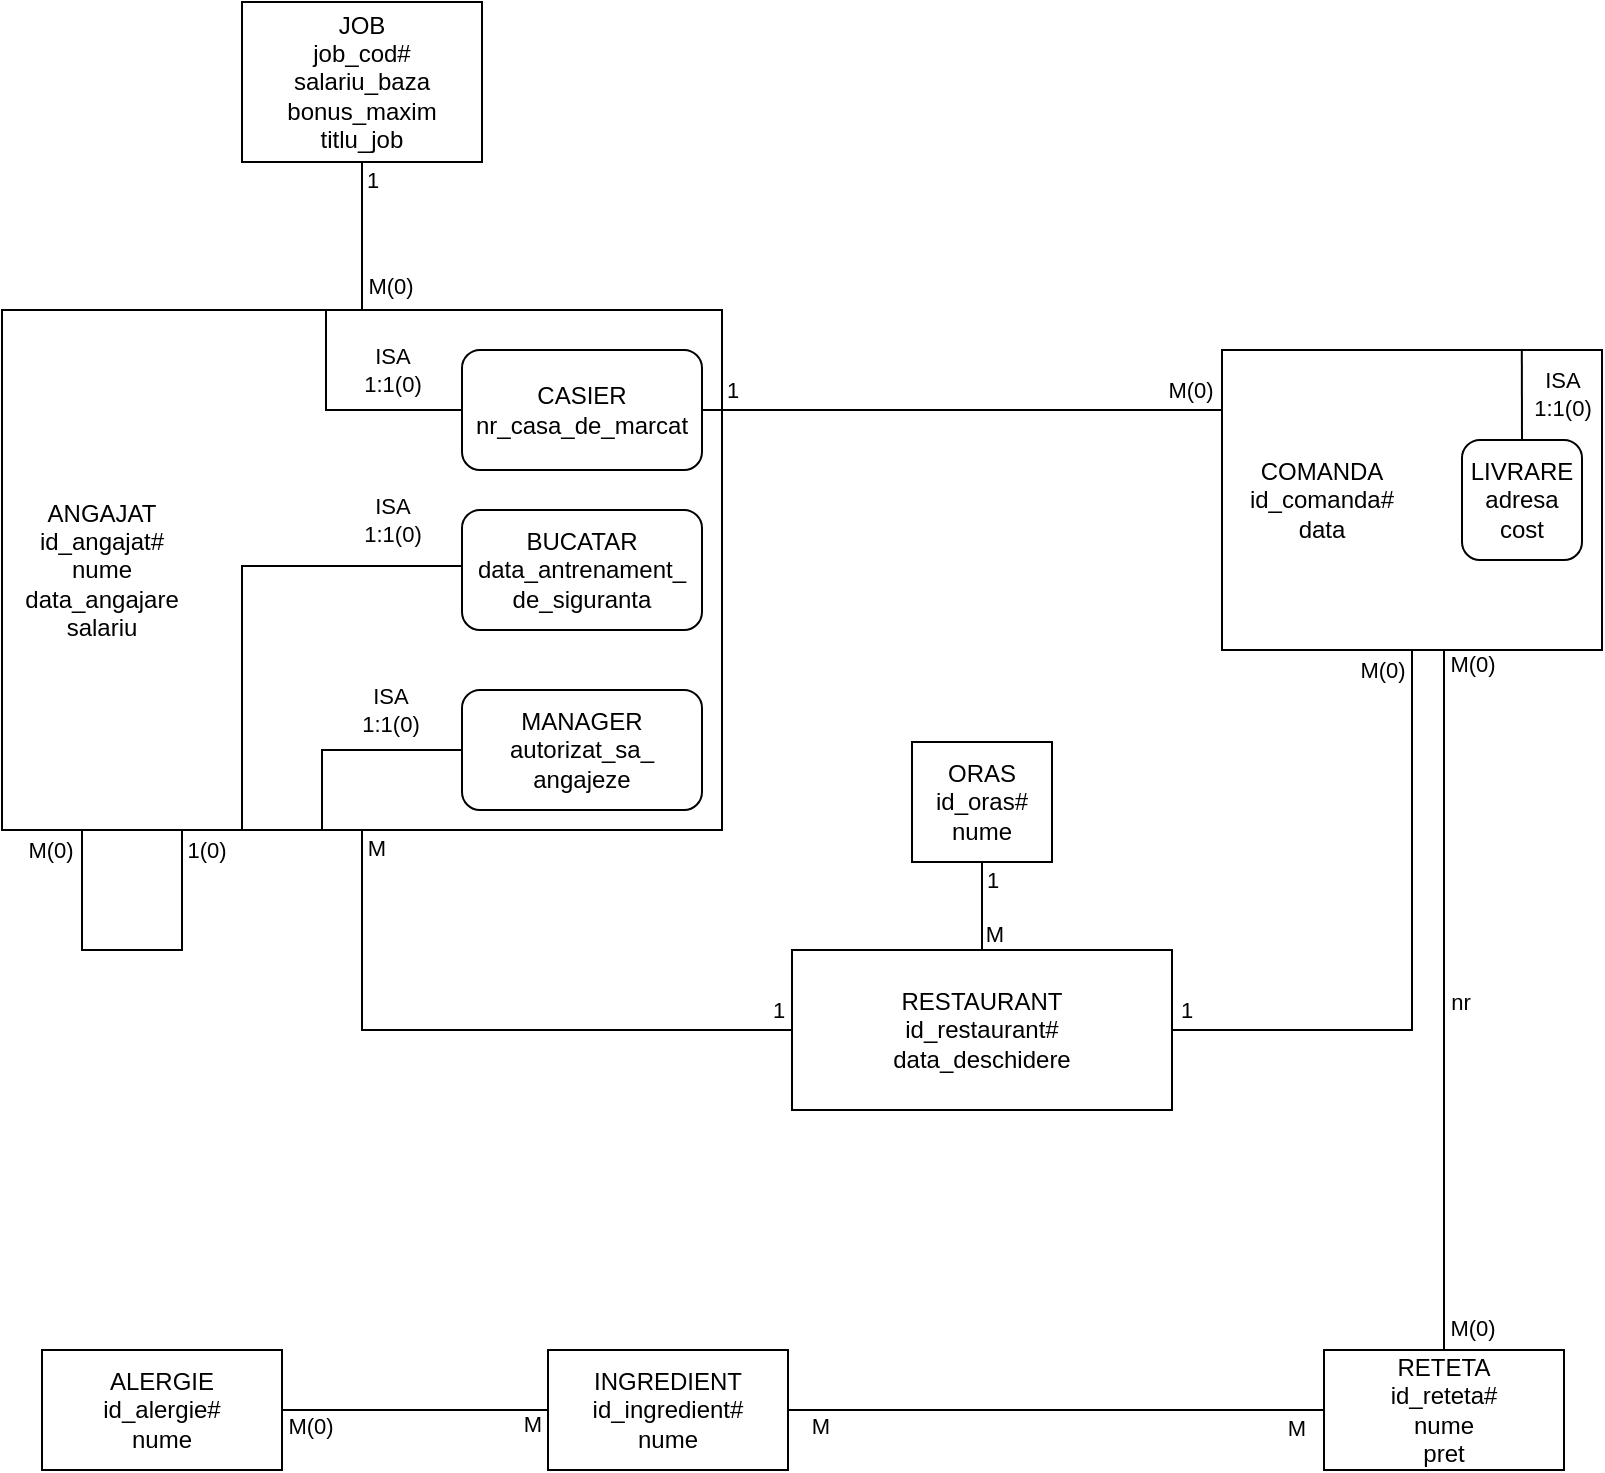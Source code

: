 <mxfile version="22.1.2" type="device">
  <diagram name="Page-1" id="K7GGyE9mfa9EHH289KWn">
    <mxGraphModel dx="1418" dy="820" grid="1" gridSize="10" guides="1" tooltips="1" connect="1" arrows="1" fold="1" page="1" pageScale="1" pageWidth="850" pageHeight="1100" math="0" shadow="0">
      <root>
        <mxCell id="0" />
        <mxCell id="1" parent="0" />
        <mxCell id="R7dfJEu_5J_XWcmGC57w-11" value="" style="rounded=0;whiteSpace=wrap;html=1;" parent="1" vertex="1">
          <mxGeometry x="30" y="214" width="360" height="260" as="geometry" />
        </mxCell>
        <mxCell id="R7dfJEu_5J_XWcmGC57w-8" value="&lt;div&gt;CASIER&lt;/div&gt;&lt;div&gt;nr_casa_de_marcat&lt;br&gt;&lt;/div&gt;" style="rounded=1;whiteSpace=wrap;html=1;" parent="1" vertex="1">
          <mxGeometry x="260" y="234" width="120" height="60" as="geometry" />
        </mxCell>
        <mxCell id="R7dfJEu_5J_XWcmGC57w-9" value="&lt;div&gt;BUCATAR&lt;/div&gt;&lt;div&gt;data_antrenament_&lt;/div&gt;&lt;div&gt;de_siguranta&lt;br&gt;&lt;/div&gt;" style="rounded=1;whiteSpace=wrap;html=1;" parent="1" vertex="1">
          <mxGeometry x="260" y="314" width="120" height="60" as="geometry" />
        </mxCell>
        <mxCell id="R7dfJEu_5J_XWcmGC57w-10" value="&lt;div&gt;MANAGER&lt;/div&gt;&lt;div&gt;autorizat_sa_&lt;/div&gt;&lt;div&gt;angajeze&lt;br&gt;&lt;/div&gt;" style="rounded=1;whiteSpace=wrap;html=1;" parent="1" vertex="1">
          <mxGeometry x="260" y="404" width="120" height="60" as="geometry" />
        </mxCell>
        <mxCell id="R7dfJEu_5J_XWcmGC57w-13" value="&lt;div&gt;ANGAJAT&lt;/div&gt;&lt;div&gt;id_angajat#&lt;/div&gt;&lt;div&gt;nume&lt;/div&gt;&lt;div&gt;data_angajare&lt;/div&gt;&lt;div&gt;salariu&lt;/div&gt;" style="text;html=1;strokeColor=none;fillColor=none;align=center;verticalAlign=middle;whiteSpace=wrap;rounded=0;" parent="1" vertex="1">
          <mxGeometry x="50" y="234" width="60" height="220" as="geometry" />
        </mxCell>
        <mxCell id="DwRfLZ-1oQ1YcIXO67qD-1" value="" style="endArrow=none;html=1;rounded=0;exitX=0;exitY=0.5;exitDx=0;exitDy=0;" parent="1" source="R7dfJEu_5J_XWcmGC57w-8" edge="1">
          <mxGeometry width="50" height="50" relative="1" as="geometry">
            <mxPoint x="390" y="544" as="sourcePoint" />
            <mxPoint x="192" y="214" as="targetPoint" />
            <Array as="points">
              <mxPoint x="192" y="264" />
            </Array>
          </mxGeometry>
        </mxCell>
        <mxCell id="DwRfLZ-1oQ1YcIXO67qD-2" value="&lt;div&gt;ISA&lt;/div&gt;&lt;div&gt;1:1(0)&lt;/div&gt;" style="edgeLabel;html=1;align=center;verticalAlign=middle;resizable=0;points=[];" parent="DwRfLZ-1oQ1YcIXO67qD-1" vertex="1" connectable="0">
          <mxGeometry x="-0.118" y="-2" relative="1" as="geometry">
            <mxPoint x="17" y="-18" as="offset" />
          </mxGeometry>
        </mxCell>
        <mxCell id="DwRfLZ-1oQ1YcIXO67qD-3" value="" style="endArrow=none;html=1;rounded=0;" parent="1" edge="1">
          <mxGeometry width="50" height="50" relative="1" as="geometry">
            <mxPoint x="260" y="342" as="sourcePoint" />
            <mxPoint x="150" y="474" as="targetPoint" />
            <Array as="points">
              <mxPoint x="150" y="342" />
            </Array>
          </mxGeometry>
        </mxCell>
        <mxCell id="DwRfLZ-1oQ1YcIXO67qD-4" value="&lt;div&gt;ISA&lt;/div&gt;&lt;div&gt;1:1(0)&lt;/div&gt;" style="edgeLabel;html=1;align=center;verticalAlign=middle;resizable=0;points=[];" parent="DwRfLZ-1oQ1YcIXO67qD-3" vertex="1" connectable="0">
          <mxGeometry x="-0.118" y="-2" relative="1" as="geometry">
            <mxPoint x="71" y="-21" as="offset" />
          </mxGeometry>
        </mxCell>
        <mxCell id="DwRfLZ-1oQ1YcIXO67qD-5" value="" style="endArrow=none;html=1;rounded=0;exitX=0;exitY=0.5;exitDx=0;exitDy=0;" parent="1" source="R7dfJEu_5J_XWcmGC57w-10" edge="1">
          <mxGeometry width="50" height="50" relative="1" as="geometry">
            <mxPoint x="260" y="432" as="sourcePoint" />
            <mxPoint x="190" y="474" as="targetPoint" />
            <Array as="points">
              <mxPoint x="190" y="434" />
            </Array>
          </mxGeometry>
        </mxCell>
        <mxCell id="DwRfLZ-1oQ1YcIXO67qD-6" value="&lt;div&gt;ISA&lt;/div&gt;&lt;div&gt;1:1(0)&lt;/div&gt;" style="edgeLabel;html=1;align=center;verticalAlign=middle;resizable=0;points=[];" parent="DwRfLZ-1oQ1YcIXO67qD-5" vertex="1" connectable="0">
          <mxGeometry x="-0.118" y="-2" relative="1" as="geometry">
            <mxPoint x="12" y="-18" as="offset" />
          </mxGeometry>
        </mxCell>
        <mxCell id="DwRfLZ-1oQ1YcIXO67qD-7" value="&lt;div&gt;RESTAURANT&lt;/div&gt;&lt;div&gt;id_restaurant#&lt;/div&gt;&lt;div&gt;data_deschidere&lt;br&gt;&lt;/div&gt;" style="rounded=0;whiteSpace=wrap;html=1;" parent="1" vertex="1">
          <mxGeometry x="425" y="534" width="190" height="80" as="geometry" />
        </mxCell>
        <mxCell id="DwRfLZ-1oQ1YcIXO67qD-9" value="" style="rounded=0;whiteSpace=wrap;html=1;" parent="1" vertex="1">
          <mxGeometry x="640" y="234" width="190" height="150" as="geometry" />
        </mxCell>
        <mxCell id="DwRfLZ-1oQ1YcIXO67qD-10" value="" style="endArrow=none;html=1;rounded=0;entryX=1;entryY=0.5;entryDx=0;entryDy=0;" parent="1" target="R7dfJEu_5J_XWcmGC57w-8" edge="1">
          <mxGeometry width="50" height="50" relative="1" as="geometry">
            <mxPoint x="640" y="264" as="sourcePoint" />
            <mxPoint x="380" y="274" as="targetPoint" />
          </mxGeometry>
        </mxCell>
        <mxCell id="DwRfLZ-1oQ1YcIXO67qD-11" value="M(0)" style="edgeLabel;html=1;align=center;verticalAlign=middle;resizable=0;points=[];" parent="DwRfLZ-1oQ1YcIXO67qD-10" vertex="1" connectable="0">
          <mxGeometry x="0.784" y="-1" relative="1" as="geometry">
            <mxPoint x="216" y="-9" as="offset" />
          </mxGeometry>
        </mxCell>
        <mxCell id="DwRfLZ-1oQ1YcIXO67qD-12" value="1" style="edgeLabel;html=1;align=center;verticalAlign=middle;resizable=0;points=[];" parent="DwRfLZ-1oQ1YcIXO67qD-10" vertex="1" connectable="0">
          <mxGeometry x="-0.776" y="-2" relative="1" as="geometry">
            <mxPoint x="-216" y="-8" as="offset" />
          </mxGeometry>
        </mxCell>
        <mxCell id="DwRfLZ-1oQ1YcIXO67qD-13" value="" style="endArrow=none;html=1;rounded=0;entryX=0.5;entryY=1;entryDx=0;entryDy=0;exitX=1;exitY=0.5;exitDx=0;exitDy=0;" parent="1" edge="1">
          <mxGeometry width="50" height="50" relative="1" as="geometry">
            <mxPoint x="615" y="574" as="sourcePoint" />
            <mxPoint x="735" y="384" as="targetPoint" />
            <Array as="points">
              <mxPoint x="735" y="574" />
            </Array>
          </mxGeometry>
        </mxCell>
        <mxCell id="DwRfLZ-1oQ1YcIXO67qD-14" value="1" style="edgeLabel;html=1;align=center;verticalAlign=middle;resizable=0;points=[];" parent="DwRfLZ-1oQ1YcIXO67qD-13" vertex="1" connectable="0">
          <mxGeometry x="0.64" relative="1" as="geometry">
            <mxPoint x="-113" y="124" as="offset" />
          </mxGeometry>
        </mxCell>
        <mxCell id="DwRfLZ-1oQ1YcIXO67qD-15" value="M(0)" style="edgeLabel;html=1;align=center;verticalAlign=middle;resizable=0;points=[];" parent="DwRfLZ-1oQ1YcIXO67qD-13" vertex="1" connectable="0">
          <mxGeometry x="-0.76" y="-1" relative="1" as="geometry">
            <mxPoint x="68" y="-181" as="offset" />
          </mxGeometry>
        </mxCell>
        <mxCell id="DwRfLZ-1oQ1YcIXO67qD-16" value="&lt;div&gt;RETETA&lt;/div&gt;&lt;div&gt;id_reteta#&lt;/div&gt;&lt;div&gt;nume&lt;/div&gt;&lt;div&gt;pret&lt;br&gt;&lt;/div&gt;" style="rounded=0;whiteSpace=wrap;html=1;" parent="1" vertex="1">
          <mxGeometry x="691" y="734" width="120" height="60" as="geometry" />
        </mxCell>
        <mxCell id="DwRfLZ-1oQ1YcIXO67qD-25" value="&lt;div&gt;ORAS&lt;/div&gt;&lt;div&gt;id_oras#&lt;/div&gt;&lt;div&gt;nume&lt;br&gt;&lt;/div&gt;" style="rounded=0;whiteSpace=wrap;html=1;" parent="1" vertex="1">
          <mxGeometry x="485" y="430" width="70" height="60" as="geometry" />
        </mxCell>
        <mxCell id="DwRfLZ-1oQ1YcIXO67qD-26" value="" style="endArrow=none;html=1;rounded=0;entryX=0.5;entryY=1;entryDx=0;entryDy=0;exitX=0.5;exitY=0;exitDx=0;exitDy=0;" parent="1" source="DwRfLZ-1oQ1YcIXO67qD-7" target="DwRfLZ-1oQ1YcIXO67qD-25" edge="1">
          <mxGeometry width="50" height="50" relative="1" as="geometry">
            <mxPoint x="400" y="604" as="sourcePoint" />
            <mxPoint x="450" y="554" as="targetPoint" />
          </mxGeometry>
        </mxCell>
        <mxCell id="DwRfLZ-1oQ1YcIXO67qD-27" value="1" style="edgeLabel;html=1;align=center;verticalAlign=middle;resizable=0;points=[];" parent="DwRfLZ-1oQ1YcIXO67qD-26" vertex="1" connectable="0">
          <mxGeometry x="0.4" y="-1" relative="1" as="geometry">
            <mxPoint x="4" y="-4" as="offset" />
          </mxGeometry>
        </mxCell>
        <mxCell id="DwRfLZ-1oQ1YcIXO67qD-28" value="M" style="edgeLabel;html=1;align=center;verticalAlign=middle;resizable=0;points=[];" parent="DwRfLZ-1oQ1YcIXO67qD-26" vertex="1" connectable="0">
          <mxGeometry x="-0.52" y="-1" relative="1" as="geometry">
            <mxPoint x="5" y="2" as="offset" />
          </mxGeometry>
        </mxCell>
        <mxCell id="DwRfLZ-1oQ1YcIXO67qD-41" value="&lt;div&gt;INGREDIENT&lt;/div&gt;&lt;div&gt;id_ingredient#&lt;/div&gt;&lt;div&gt;nume&lt;br&gt;&lt;/div&gt;" style="rounded=0;whiteSpace=wrap;html=1;" parent="1" vertex="1">
          <mxGeometry x="303" y="734" width="120" height="60" as="geometry" />
        </mxCell>
        <mxCell id="DwRfLZ-1oQ1YcIXO67qD-46" value="" style="endArrow=none;html=1;rounded=0;entryX=0;entryY=0.5;entryDx=0;entryDy=0;exitX=1;exitY=0.5;exitDx=0;exitDy=0;" parent="1" source="DwRfLZ-1oQ1YcIXO67qD-41" target="DwRfLZ-1oQ1YcIXO67qD-16" edge="1">
          <mxGeometry width="50" height="50" relative="1" as="geometry">
            <mxPoint x="400" y="624" as="sourcePoint" />
            <mxPoint x="450" y="574" as="targetPoint" />
          </mxGeometry>
        </mxCell>
        <mxCell id="DwRfLZ-1oQ1YcIXO67qD-47" value="M" style="edgeLabel;html=1;align=center;verticalAlign=middle;resizable=0;points=[];" parent="DwRfLZ-1oQ1YcIXO67qD-46" vertex="1" connectable="0">
          <mxGeometry x="-0.864" y="-3" relative="1" as="geometry">
            <mxPoint x="-2" y="5" as="offset" />
          </mxGeometry>
        </mxCell>
        <mxCell id="DwRfLZ-1oQ1YcIXO67qD-48" value="M" style="edgeLabel;html=1;align=center;verticalAlign=middle;resizable=0;points=[];" parent="DwRfLZ-1oQ1YcIXO67qD-46" vertex="1" connectable="0">
          <mxGeometry x="0.893" y="2" relative="1" as="geometry">
            <mxPoint y="11" as="offset" />
          </mxGeometry>
        </mxCell>
        <mxCell id="DwRfLZ-1oQ1YcIXO67qD-49" value="" style="endArrow=none;html=1;rounded=0;entryX=0.5;entryY=1;entryDx=0;entryDy=0;exitX=0;exitY=0.5;exitDx=0;exitDy=0;" parent="1" edge="1">
          <mxGeometry width="50" height="50" relative="1" as="geometry">
            <mxPoint x="425" y="574" as="sourcePoint" />
            <mxPoint x="210" y="474" as="targetPoint" />
            <Array as="points">
              <mxPoint x="210" y="574" />
            </Array>
          </mxGeometry>
        </mxCell>
        <mxCell id="DwRfLZ-1oQ1YcIXO67qD-50" value="1" style="edgeLabel;html=1;align=center;verticalAlign=middle;resizable=0;points=[];" parent="DwRfLZ-1oQ1YcIXO67qD-49" vertex="1" connectable="0">
          <mxGeometry x="-0.886" y="3" relative="1" as="geometry">
            <mxPoint x="11" y="-13" as="offset" />
          </mxGeometry>
        </mxCell>
        <mxCell id="DwRfLZ-1oQ1YcIXO67qD-51" value="M" style="edgeLabel;html=1;align=center;verticalAlign=middle;resizable=0;points=[];" parent="DwRfLZ-1oQ1YcIXO67qD-49" vertex="1" connectable="0">
          <mxGeometry x="0.886" y="-2" relative="1" as="geometry">
            <mxPoint x="5" y="-9" as="offset" />
          </mxGeometry>
        </mxCell>
        <mxCell id="DwRfLZ-1oQ1YcIXO67qD-52" value="" style="endArrow=none;html=1;rounded=0;entryX=0.25;entryY=1;entryDx=0;entryDy=0;" parent="1" target="R7dfJEu_5J_XWcmGC57w-11" edge="1">
          <mxGeometry width="50" height="50" relative="1" as="geometry">
            <mxPoint x="70" y="474" as="sourcePoint" />
            <mxPoint x="120" y="484" as="targetPoint" />
            <Array as="points">
              <mxPoint x="70" y="534" />
              <mxPoint x="120" y="534" />
            </Array>
          </mxGeometry>
        </mxCell>
        <mxCell id="DwRfLZ-1oQ1YcIXO67qD-53" value="1(0)" style="edgeLabel;html=1;align=center;verticalAlign=middle;resizable=0;points=[];" parent="DwRfLZ-1oQ1YcIXO67qD-52" vertex="1" connectable="0">
          <mxGeometry x="0.8" relative="1" as="geometry">
            <mxPoint x="12" y="-7" as="offset" />
          </mxGeometry>
        </mxCell>
        <mxCell id="DwRfLZ-1oQ1YcIXO67qD-54" value="M(0)" style="edgeLabel;html=1;align=center;verticalAlign=middle;resizable=0;points=[];" parent="DwRfLZ-1oQ1YcIXO67qD-52" vertex="1" connectable="0">
          <mxGeometry x="-0.871" y="-2" relative="1" as="geometry">
            <mxPoint x="-14" y="-1" as="offset" />
          </mxGeometry>
        </mxCell>
        <mxCell id="DwRfLZ-1oQ1YcIXO67qD-55" value="&lt;div&gt;ALERGIE&lt;/div&gt;&lt;div&gt;id_alergie#&lt;/div&gt;&lt;div&gt;nume&lt;br&gt;&lt;/div&gt;" style="rounded=0;whiteSpace=wrap;html=1;" parent="1" vertex="1">
          <mxGeometry x="50" y="734" width="120" height="60" as="geometry" />
        </mxCell>
        <mxCell id="DwRfLZ-1oQ1YcIXO67qD-56" value="" style="endArrow=none;html=1;rounded=0;entryX=1;entryY=0.5;entryDx=0;entryDy=0;exitX=0;exitY=0.5;exitDx=0;exitDy=0;" parent="1" source="DwRfLZ-1oQ1YcIXO67qD-41" target="DwRfLZ-1oQ1YcIXO67qD-55" edge="1">
          <mxGeometry width="50" height="50" relative="1" as="geometry">
            <mxPoint x="231" y="794" as="sourcePoint" />
            <mxPoint x="231" y="894" as="targetPoint" />
          </mxGeometry>
        </mxCell>
        <mxCell id="DwRfLZ-1oQ1YcIXO67qD-57" value="M" style="edgeLabel;html=1;align=center;verticalAlign=middle;resizable=0;points=[];" parent="DwRfLZ-1oQ1YcIXO67qD-56" vertex="1" connectable="0">
          <mxGeometry x="-0.76" y="-1" relative="1" as="geometry">
            <mxPoint x="8" y="8" as="offset" />
          </mxGeometry>
        </mxCell>
        <mxCell id="DwRfLZ-1oQ1YcIXO67qD-58" value="M(0)" style="edgeLabel;html=1;align=center;verticalAlign=middle;resizable=0;points=[];" parent="DwRfLZ-1oQ1YcIXO67qD-56" vertex="1" connectable="0">
          <mxGeometry x="0.68" y="-1" relative="1" as="geometry">
            <mxPoint x="-8" y="9" as="offset" />
          </mxGeometry>
        </mxCell>
        <mxCell id="2Y1EmJNbw8-3XTTrJ1v6-1" value="" style="endArrow=none;html=1;rounded=0;exitX=0.5;exitY=0;exitDx=0;exitDy=0;" parent="1" source="DwRfLZ-1oQ1YcIXO67qD-16" edge="1">
          <mxGeometry width="50" height="50" relative="1" as="geometry">
            <mxPoint x="751" y="624" as="sourcePoint" />
            <mxPoint x="751" y="384" as="targetPoint" />
          </mxGeometry>
        </mxCell>
        <mxCell id="2Y1EmJNbw8-3XTTrJ1v6-2" value="M(0)" style="edgeLabel;html=1;align=center;verticalAlign=middle;resizable=0;points=[];" parent="2Y1EmJNbw8-3XTTrJ1v6-1" vertex="1" connectable="0">
          <mxGeometry x="-0.113" y="2" relative="1" as="geometry">
            <mxPoint x="16" y="-188" as="offset" />
          </mxGeometry>
        </mxCell>
        <mxCell id="2Y1EmJNbw8-3XTTrJ1v6-16" value="M(0)" style="edgeLabel;html=1;align=center;verticalAlign=middle;resizable=0;points=[];" parent="2Y1EmJNbw8-3XTTrJ1v6-1" vertex="1" connectable="0">
          <mxGeometry x="-0.908" y="-2" relative="1" as="geometry">
            <mxPoint x="12" y="5" as="offset" />
          </mxGeometry>
        </mxCell>
        <mxCell id="4ojdyd7E8nVtsmsZzaIg-1" value="nr" style="edgeLabel;html=1;align=center;verticalAlign=middle;resizable=0;points=[];" parent="2Y1EmJNbw8-3XTTrJ1v6-1" vertex="1" connectable="0">
          <mxGeometry x="-0.006" y="-4" relative="1" as="geometry">
            <mxPoint x="4" as="offset" />
          </mxGeometry>
        </mxCell>
        <mxCell id="2Y1EmJNbw8-3XTTrJ1v6-3" value="&lt;div style=&quot;border-color: var(--border-color);&quot;&gt;COMANDA&lt;/div&gt;&lt;div style=&quot;border-color: var(--border-color);&quot;&gt;id_comanda#&lt;/div&gt;&lt;div style=&quot;border-color: var(--border-color);&quot;&gt;data&lt;/div&gt;" style="text;html=1;strokeColor=none;fillColor=none;align=center;verticalAlign=middle;whiteSpace=wrap;rounded=0;" parent="1" vertex="1">
          <mxGeometry x="660" y="294" width="60" height="30" as="geometry" />
        </mxCell>
        <mxCell id="2Y1EmJNbw8-3XTTrJ1v6-4" value="&lt;div&gt;LIVRARE&lt;/div&gt;&lt;div&gt;adresa&lt;br&gt;&lt;/div&gt;&lt;div&gt;cost&lt;/div&gt;" style="rounded=1;whiteSpace=wrap;html=1;" parent="1" vertex="1">
          <mxGeometry x="760" y="279" width="60" height="60" as="geometry" />
        </mxCell>
        <mxCell id="2Y1EmJNbw8-3XTTrJ1v6-7" value="" style="endArrow=none;html=1;rounded=0;exitX=0.5;exitY=0;exitDx=0;exitDy=0;entryX=0.789;entryY=-0.002;entryDx=0;entryDy=0;entryPerimeter=0;" parent="1" source="2Y1EmJNbw8-3XTTrJ1v6-4" target="DwRfLZ-1oQ1YcIXO67qD-9" edge="1">
          <mxGeometry width="50" height="50" relative="1" as="geometry">
            <mxPoint x="770" y="230" as="sourcePoint" />
            <mxPoint x="820" y="180" as="targetPoint" />
          </mxGeometry>
        </mxCell>
        <mxCell id="2Y1EmJNbw8-3XTTrJ1v6-8" value="ISA&lt;br&gt;1:1(0)" style="edgeLabel;html=1;align=center;verticalAlign=middle;resizable=0;points=[];" parent="2Y1EmJNbw8-3XTTrJ1v6-7" vertex="1" connectable="0">
          <mxGeometry x="0.025" y="1" relative="1" as="geometry">
            <mxPoint x="21" as="offset" />
          </mxGeometry>
        </mxCell>
        <mxCell id="DnzAXwiuiJMwNkebzDSv-2" style="edgeStyle=orthogonalEdgeStyle;rounded=0;orthogonalLoop=1;jettySize=auto;html=1;exitX=0.5;exitY=1;exitDx=0;exitDy=0;entryX=0.5;entryY=0;entryDx=0;entryDy=0;endArrow=none;endFill=0;" parent="1" source="DnzAXwiuiJMwNkebzDSv-1" target="R7dfJEu_5J_XWcmGC57w-11" edge="1">
          <mxGeometry relative="1" as="geometry" />
        </mxCell>
        <mxCell id="DnzAXwiuiJMwNkebzDSv-3" value="1" style="edgeLabel;html=1;align=center;verticalAlign=middle;resizable=0;points=[];" parent="DnzAXwiuiJMwNkebzDSv-2" vertex="1" connectable="0">
          <mxGeometry x="-0.622" y="-2" relative="1" as="geometry">
            <mxPoint x="7" y="-5" as="offset" />
          </mxGeometry>
        </mxCell>
        <mxCell id="DnzAXwiuiJMwNkebzDSv-4" value="M(0)" style="edgeLabel;html=1;align=center;verticalAlign=middle;resizable=0;points=[];" parent="DnzAXwiuiJMwNkebzDSv-2" vertex="1" connectable="0">
          <mxGeometry x="0.676" relative="1" as="geometry">
            <mxPoint x="14" as="offset" />
          </mxGeometry>
        </mxCell>
        <mxCell id="DnzAXwiuiJMwNkebzDSv-1" value="JOB&lt;br&gt;job_cod#&lt;br&gt;salariu_baza&lt;br&gt;bonus_maxim&lt;br&gt;titlu_job" style="rounded=0;whiteSpace=wrap;html=1;" parent="1" vertex="1">
          <mxGeometry x="150" y="60" width="120" height="80" as="geometry" />
        </mxCell>
      </root>
    </mxGraphModel>
  </diagram>
</mxfile>
